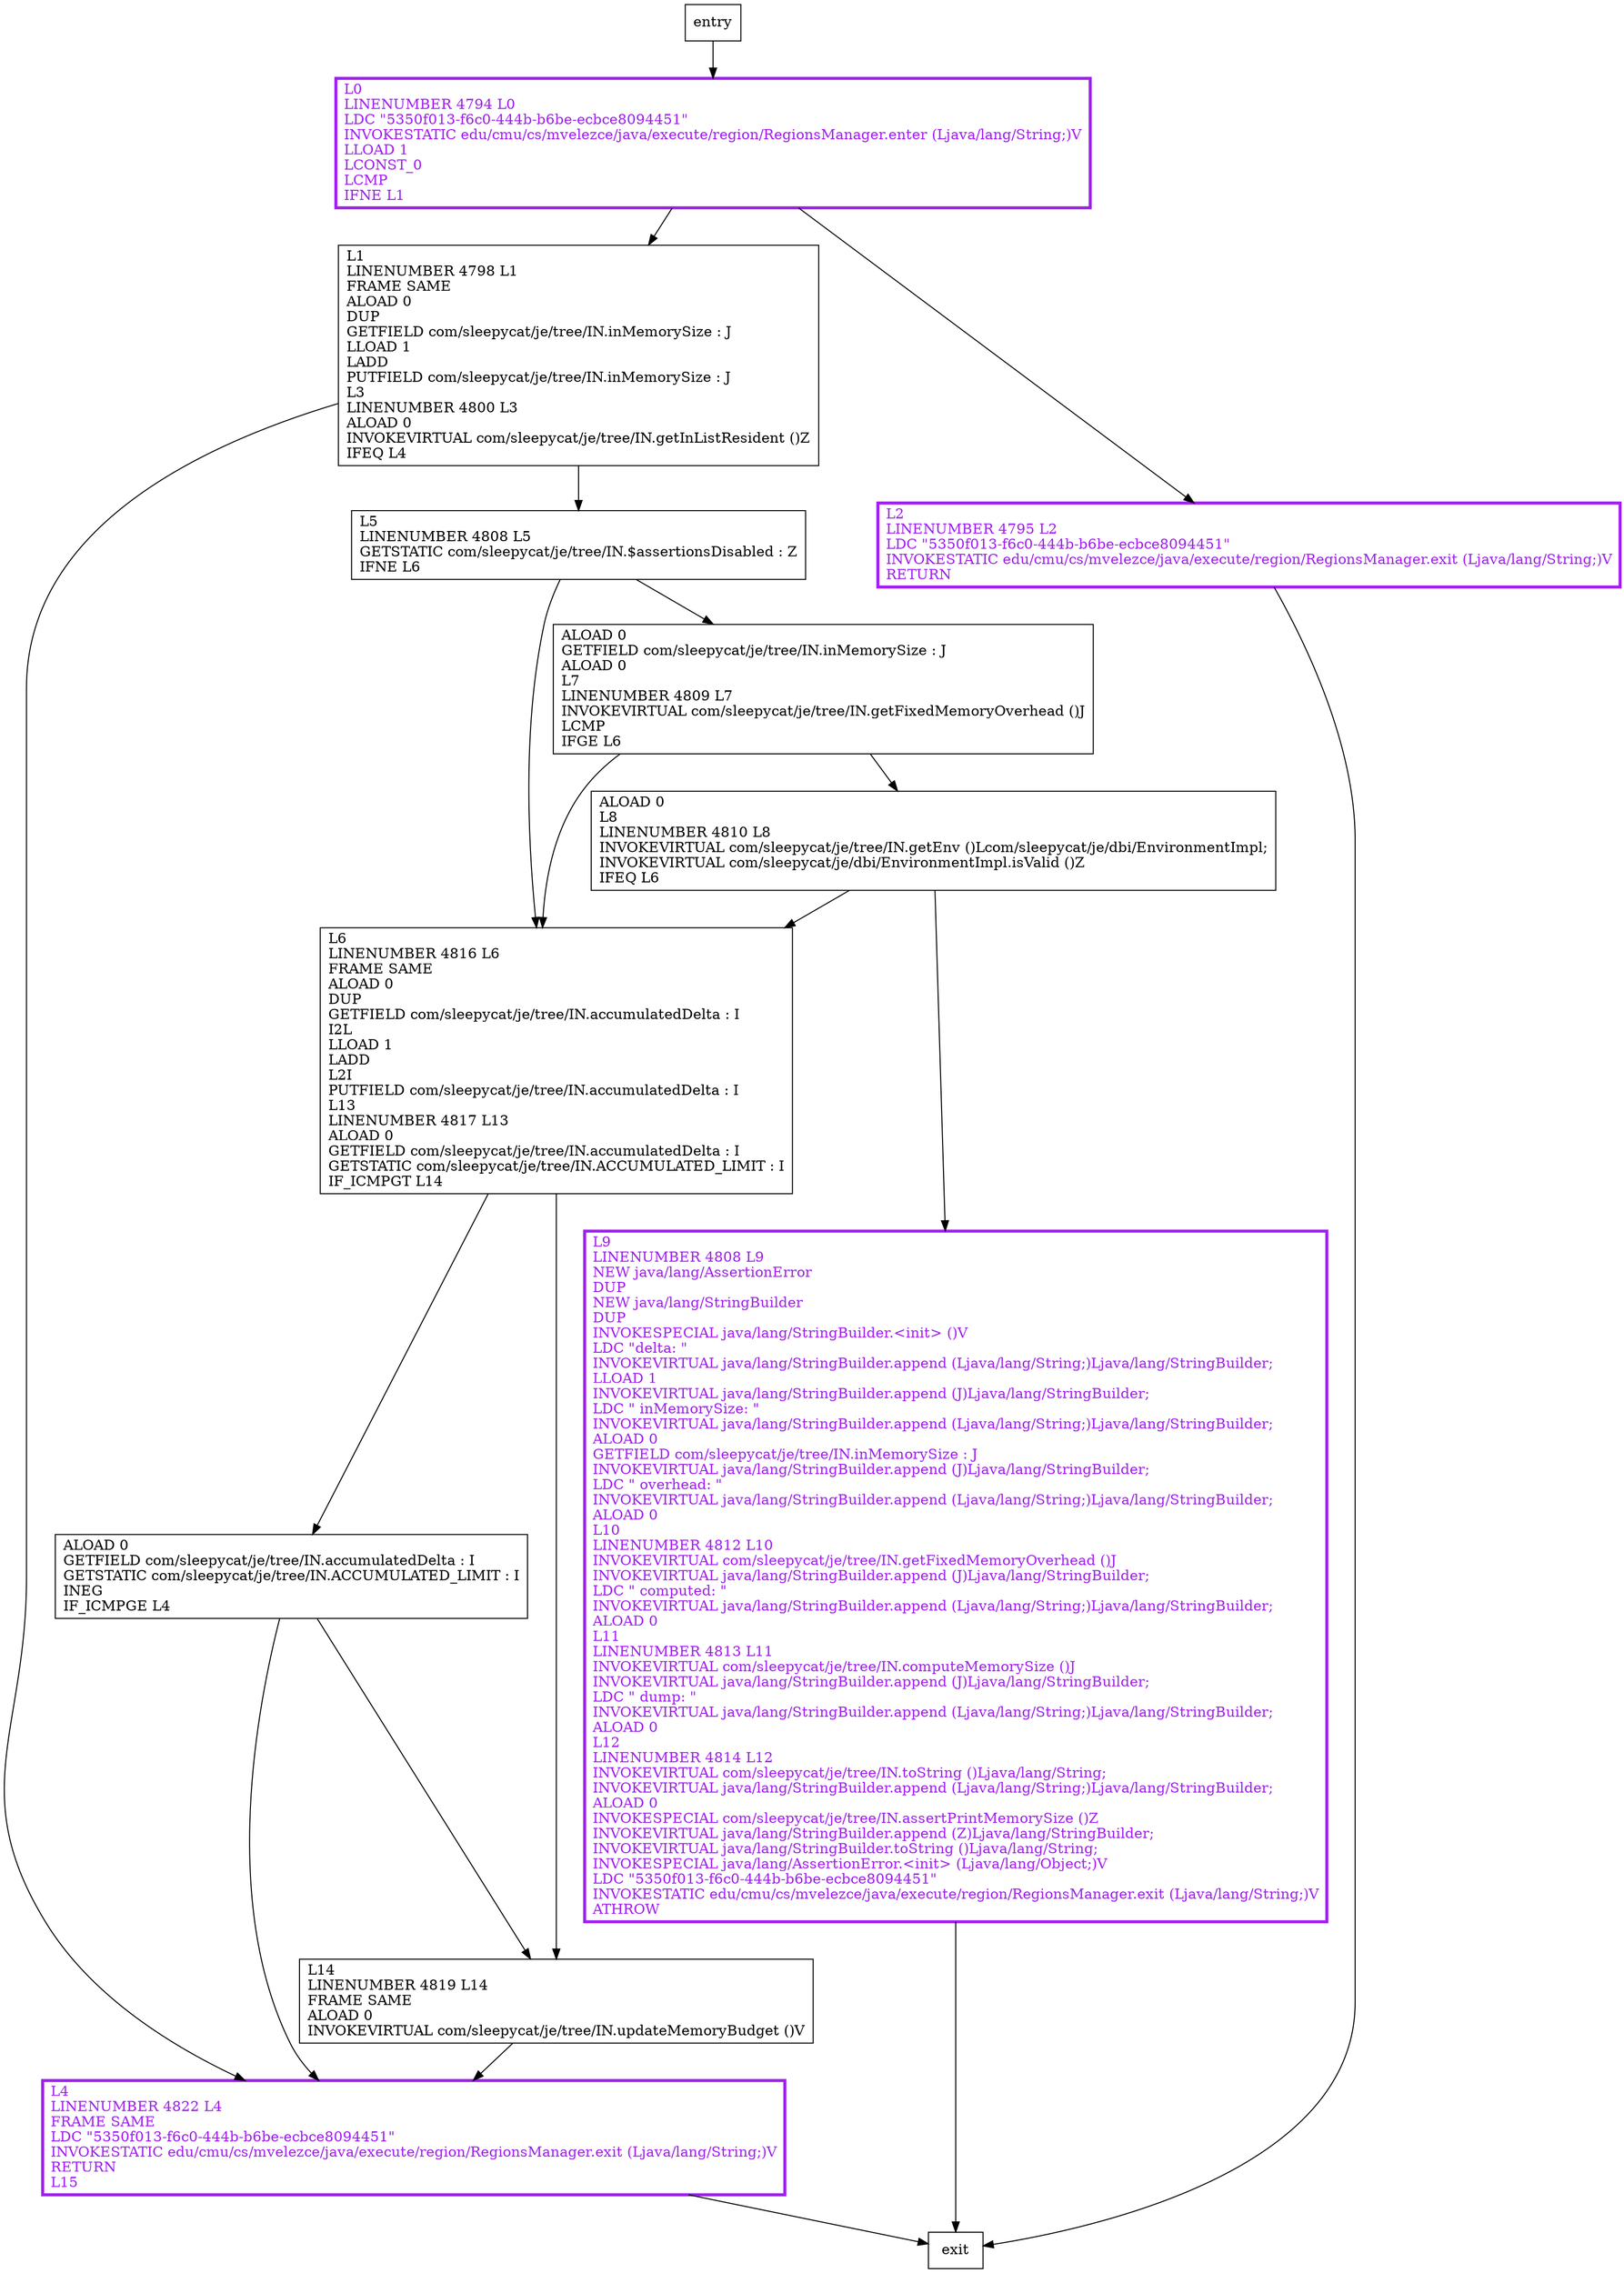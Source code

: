 digraph updateMemorySize {
node [shape=record];
2061205857 [label="L1\lLINENUMBER 4798 L1\lFRAME SAME\lALOAD 0\lDUP\lGETFIELD com/sleepycat/je/tree/IN.inMemorySize : J\lLLOAD 1\lLADD\lPUTFIELD com/sleepycat/je/tree/IN.inMemorySize : J\lL3\lLINENUMBER 4800 L3\lALOAD 0\lINVOKEVIRTUAL com/sleepycat/je/tree/IN.getInListResident ()Z\lIFEQ L4\l"];
1081019856 [label="L0\lLINENUMBER 4794 L0\lLDC \"5350f013-f6c0-444b-b6be-ecbce8094451\"\lINVOKESTATIC edu/cmu/cs/mvelezce/java/execute/region/RegionsManager.enter (Ljava/lang/String;)V\lLLOAD 1\lLCONST_0\lLCMP\lIFNE L1\l"];
780242135 [label="L4\lLINENUMBER 4822 L4\lFRAME SAME\lLDC \"5350f013-f6c0-444b-b6be-ecbce8094451\"\lINVOKESTATIC edu/cmu/cs/mvelezce/java/execute/region/RegionsManager.exit (Ljava/lang/String;)V\lRETURN\lL15\l"];
988657683 [label="ALOAD 0\lGETFIELD com/sleepycat/je/tree/IN.accumulatedDelta : I\lGETSTATIC com/sleepycat/je/tree/IN.ACCUMULATED_LIMIT : I\lINEG\lIF_ICMPGE L4\l"];
1148440037 [label="ALOAD 0\lL8\lLINENUMBER 4810 L8\lINVOKEVIRTUAL com/sleepycat/je/tree/IN.getEnv ()Lcom/sleepycat/je/dbi/EnvironmentImpl;\lINVOKEVIRTUAL com/sleepycat/je/dbi/EnvironmentImpl.isValid ()Z\lIFEQ L6\l"];
948194510 [label="L2\lLINENUMBER 4795 L2\lLDC \"5350f013-f6c0-444b-b6be-ecbce8094451\"\lINVOKESTATIC edu/cmu/cs/mvelezce/java/execute/region/RegionsManager.exit (Ljava/lang/String;)V\lRETURN\l"];
1349534233 [label="L14\lLINENUMBER 4819 L14\lFRAME SAME\lALOAD 0\lINVOKEVIRTUAL com/sleepycat/je/tree/IN.updateMemoryBudget ()V\l"];
381162077 [label="L5\lLINENUMBER 4808 L5\lGETSTATIC com/sleepycat/je/tree/IN.$assertionsDisabled : Z\lIFNE L6\l"];
1714820744 [label="L9\lLINENUMBER 4808 L9\lNEW java/lang/AssertionError\lDUP\lNEW java/lang/StringBuilder\lDUP\lINVOKESPECIAL java/lang/StringBuilder.\<init\> ()V\lLDC \"delta: \"\lINVOKEVIRTUAL java/lang/StringBuilder.append (Ljava/lang/String;)Ljava/lang/StringBuilder;\lLLOAD 1\lINVOKEVIRTUAL java/lang/StringBuilder.append (J)Ljava/lang/StringBuilder;\lLDC \" inMemorySize: \"\lINVOKEVIRTUAL java/lang/StringBuilder.append (Ljava/lang/String;)Ljava/lang/StringBuilder;\lALOAD 0\lGETFIELD com/sleepycat/je/tree/IN.inMemorySize : J\lINVOKEVIRTUAL java/lang/StringBuilder.append (J)Ljava/lang/StringBuilder;\lLDC \" overhead: \"\lINVOKEVIRTUAL java/lang/StringBuilder.append (Ljava/lang/String;)Ljava/lang/StringBuilder;\lALOAD 0\lL10\lLINENUMBER 4812 L10\lINVOKEVIRTUAL com/sleepycat/je/tree/IN.getFixedMemoryOverhead ()J\lINVOKEVIRTUAL java/lang/StringBuilder.append (J)Ljava/lang/StringBuilder;\lLDC \" computed: \"\lINVOKEVIRTUAL java/lang/StringBuilder.append (Ljava/lang/String;)Ljava/lang/StringBuilder;\lALOAD 0\lL11\lLINENUMBER 4813 L11\lINVOKEVIRTUAL com/sleepycat/je/tree/IN.computeMemorySize ()J\lINVOKEVIRTUAL java/lang/StringBuilder.append (J)Ljava/lang/StringBuilder;\lLDC \" dump: \"\lINVOKEVIRTUAL java/lang/StringBuilder.append (Ljava/lang/String;)Ljava/lang/StringBuilder;\lALOAD 0\lL12\lLINENUMBER 4814 L12\lINVOKEVIRTUAL com/sleepycat/je/tree/IN.toString ()Ljava/lang/String;\lINVOKEVIRTUAL java/lang/StringBuilder.append (Ljava/lang/String;)Ljava/lang/StringBuilder;\lALOAD 0\lINVOKESPECIAL com/sleepycat/je/tree/IN.assertPrintMemorySize ()Z\lINVOKEVIRTUAL java/lang/StringBuilder.append (Z)Ljava/lang/StringBuilder;\lINVOKEVIRTUAL java/lang/StringBuilder.toString ()Ljava/lang/String;\lINVOKESPECIAL java/lang/AssertionError.\<init\> (Ljava/lang/Object;)V\lLDC \"5350f013-f6c0-444b-b6be-ecbce8094451\"\lINVOKESTATIC edu/cmu/cs/mvelezce/java/execute/region/RegionsManager.exit (Ljava/lang/String;)V\lATHROW\l"];
150454511 [label="L6\lLINENUMBER 4816 L6\lFRAME SAME\lALOAD 0\lDUP\lGETFIELD com/sleepycat/je/tree/IN.accumulatedDelta : I\lI2L\lLLOAD 1\lLADD\lL2I\lPUTFIELD com/sleepycat/je/tree/IN.accumulatedDelta : I\lL13\lLINENUMBER 4817 L13\lALOAD 0\lGETFIELD com/sleepycat/je/tree/IN.accumulatedDelta : I\lGETSTATIC com/sleepycat/je/tree/IN.ACCUMULATED_LIMIT : I\lIF_ICMPGT L14\l"];
302980867 [label="ALOAD 0\lGETFIELD com/sleepycat/je/tree/IN.inMemorySize : J\lALOAD 0\lL7\lLINENUMBER 4809 L7\lINVOKEVIRTUAL com/sleepycat/je/tree/IN.getFixedMemoryOverhead ()J\lLCMP\lIFGE L6\l"];
entry;
exit;
948194510 -> exit
1349534233 -> 780242135
381162077 -> 150454511
381162077 -> 302980867
1714820744 -> exit
150454511 -> 988657683
150454511 -> 1349534233
entry -> 1081019856
2061205857 -> 780242135
2061205857 -> 381162077
1081019856 -> 2061205857
1081019856 -> 948194510
780242135 -> exit
988657683 -> 780242135
988657683 -> 1349534233
1148440037 -> 1714820744
1148440037 -> 150454511
302980867 -> 1148440037
302980867 -> 150454511
1081019856[fontcolor="purple", penwidth=3, color="purple"];
780242135[fontcolor="purple", penwidth=3, color="purple"];
948194510[fontcolor="purple", penwidth=3, color="purple"];
1714820744[fontcolor="purple", penwidth=3, color="purple"];
}
